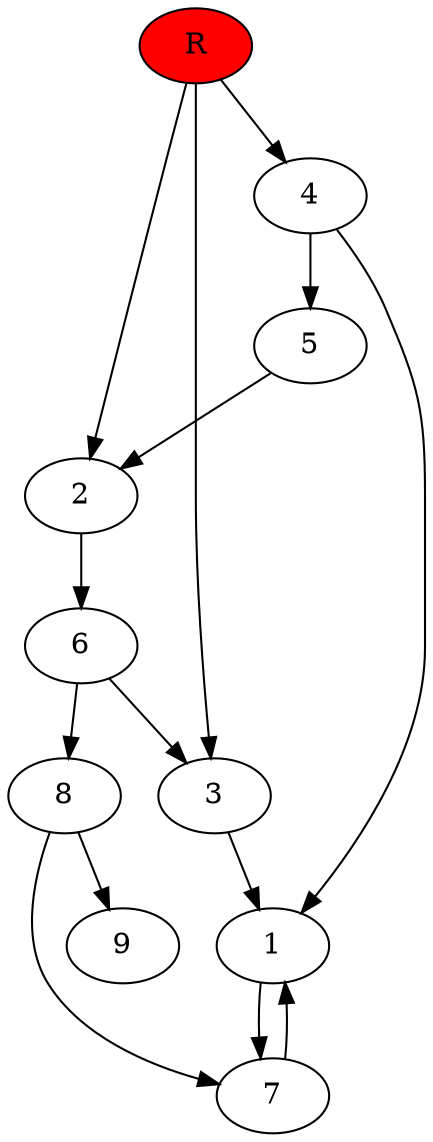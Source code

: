 digraph prb25152 {
	1
	2
	3
	4
	5
	6
	7
	8
	R [fillcolor="#ff0000" style=filled]
	1 -> 7
	2 -> 6
	3 -> 1
	4 -> 1
	4 -> 5
	5 -> 2
	6 -> 3
	6 -> 8
	7 -> 1
	8 -> 7
	8 -> 9
	R -> 2
	R -> 3
	R -> 4
}
